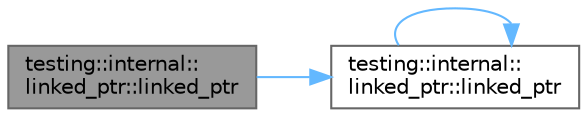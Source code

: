 digraph "testing::internal::linked_ptr::linked_ptr"
{
 // LATEX_PDF_SIZE
  bgcolor="transparent";
  edge [fontname=Helvetica,fontsize=10,labelfontname=Helvetica,labelfontsize=10];
  node [fontname=Helvetica,fontsize=10,shape=box,height=0.2,width=0.4];
  rankdir="LR";
  Node1 [id="Node000001",label="testing::internal::\llinked_ptr::linked_ptr",height=0.2,width=0.4,color="gray40", fillcolor="grey60", style="filled", fontcolor="black",tooltip=" "];
  Node1 -> Node2 [id="edge1_Node000001_Node000002",color="steelblue1",style="solid",tooltip=" "];
  Node2 [id="Node000002",label="testing::internal::\llinked_ptr::linked_ptr",height=0.2,width=0.4,color="grey40", fillcolor="white", style="filled",URL="$classtesting_1_1internal_1_1linked__ptr.html#a7763f286ca03a7f7363a033d996c8c1c",tooltip=" "];
  Node2 -> Node2 [id="edge2_Node000002_Node000002",color="steelblue1",style="solid",tooltip=" "];
}
